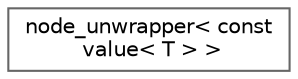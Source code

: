 digraph "Graphical Class Hierarchy"
{
 // LATEX_PDF_SIZE
  bgcolor="transparent";
  edge [fontname=Helvetica,fontsize=10,labelfontname=Helvetica,labelfontsize=10];
  node [fontname=Helvetica,fontsize=10,shape=box,height=0.2,width=0.4];
  rankdir="LR";
  Node0 [id="Node000000",label="node_unwrapper\< const\l value\< T \> \>",height=0.2,width=0.4,color="grey40", fillcolor="white", style="filled",URL="$structnode__unwrapper_3_01const_01value_3_01_t_01_4_01_4.html",tooltip=" "];
}
